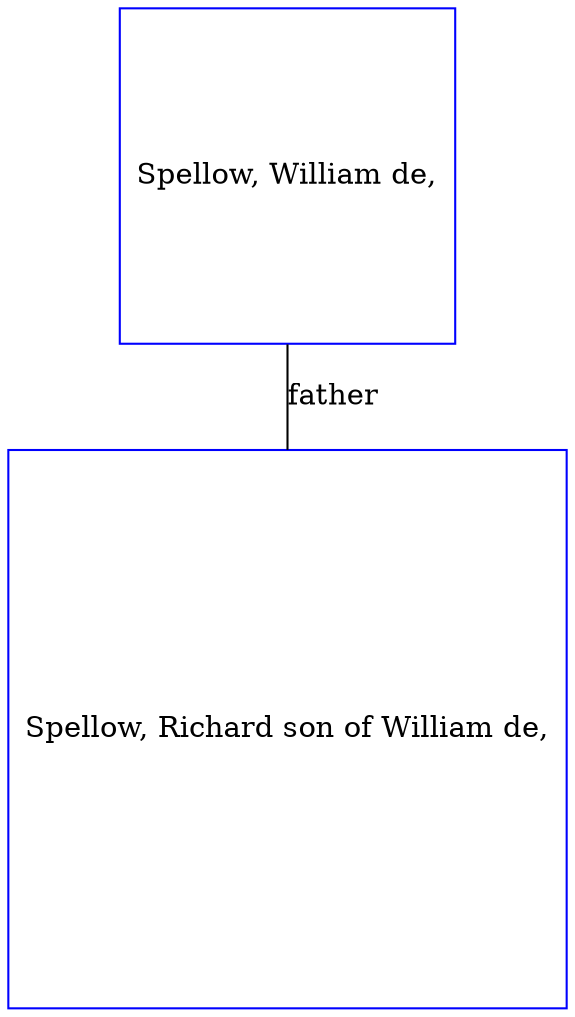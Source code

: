 digraph D {
    edge [dir=none];    node [shape=box];    "009952"   [label="Spellow, William de,", shape=box, regular=1, color="blue"] ;
"009950"   [label="Spellow, Richard son of William de,", shape=box, regular=1, color="blue"] ;
009952->009950 [label="father",arrowsize=0.0]; 
}